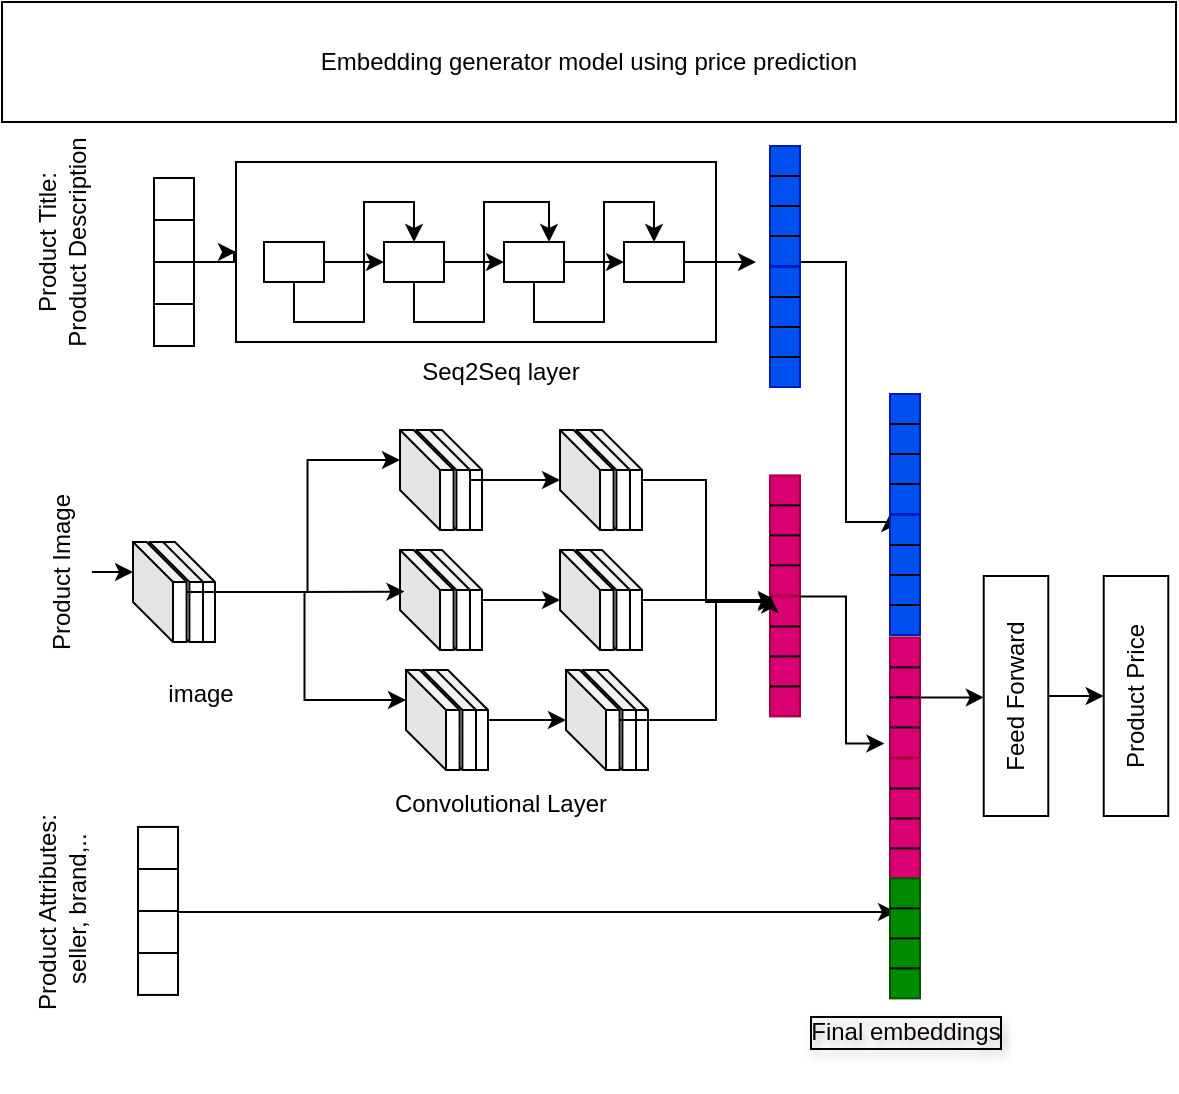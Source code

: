 <mxfile version="24.4.0" type="github">
  <diagram name="Page-1" id="zMx7C2AJSYViGGgkg3ik">
    <mxGraphModel dx="1004" dy="558" grid="1" gridSize="10" guides="1" tooltips="1" connect="1" arrows="1" fold="1" page="1" pageScale="1" pageWidth="827" pageHeight="1169" math="0" shadow="0">
      <root>
        <mxCell id="0" />
        <mxCell id="1" parent="0" />
        <mxCell id="XZI4S3lhQkB6MvABa37F-21" value="" style="rounded=0;whiteSpace=wrap;html=1;" vertex="1" parent="1">
          <mxGeometry x="260" y="140" width="240" height="90" as="geometry" />
        </mxCell>
        <mxCell id="XZI4S3lhQkB6MvABa37F-1" value="Product Title:&lt;div&gt;Product Description&lt;/div&gt;" style="text;html=1;align=center;verticalAlign=middle;whiteSpace=wrap;rounded=0;rotation=-90;" vertex="1" parent="1">
          <mxGeometry x="108" y="165" width="130" height="30" as="geometry" />
        </mxCell>
        <mxCell id="XZI4S3lhQkB6MvABa37F-2" value="Product Image" style="text;html=1;align=center;verticalAlign=middle;whiteSpace=wrap;rounded=0;rotation=-90;" vertex="1" parent="1">
          <mxGeometry x="83" y="330" width="180" height="30" as="geometry" />
        </mxCell>
        <mxCell id="XZI4S3lhQkB6MvABa37F-115" style="edgeStyle=orthogonalEdgeStyle;rounded=0;orthogonalLoop=1;jettySize=auto;html=1;" edge="1" parent="1">
          <mxGeometry relative="1" as="geometry">
            <mxPoint x="590" y="515" as="targetPoint" />
            <mxPoint x="230" y="515" as="sourcePoint" />
          </mxGeometry>
        </mxCell>
        <mxCell id="XZI4S3lhQkB6MvABa37F-3" value="Product Attributes&lt;span style=&quot;background-color: initial;&quot;&gt;:&lt;/span&gt;&lt;div&gt;&lt;span style=&quot;background-color: initial;&quot;&gt;&amp;nbsp;seller, brand,..&lt;/span&gt;&lt;/div&gt;" style="text;html=1;align=center;verticalAlign=middle;whiteSpace=wrap;rounded=0;rotation=-90;" vertex="1" parent="1">
          <mxGeometry x="83" y="500" width="180" height="30" as="geometry" />
        </mxCell>
        <mxCell id="XZI4S3lhQkB6MvABa37F-121" style="edgeStyle=orthogonalEdgeStyle;rounded=0;orthogonalLoop=1;jettySize=auto;html=1;entryX=0;entryY=0.5;entryDx=0;entryDy=0;" edge="1" parent="1" source="XZI4S3lhQkB6MvABa37F-4" target="XZI4S3lhQkB6MvABa37F-21">
          <mxGeometry relative="1" as="geometry" />
        </mxCell>
        <mxCell id="XZI4S3lhQkB6MvABa37F-4" value="" style="rounded=0;whiteSpace=wrap;html=1;rotation=90;" vertex="1" parent="1">
          <mxGeometry x="187" y="180" width="84" height="20" as="geometry" />
        </mxCell>
        <mxCell id="XZI4S3lhQkB6MvABa37F-6" style="edgeStyle=orthogonalEdgeStyle;rounded=0;orthogonalLoop=1;jettySize=auto;html=1;exitX=0.25;exitY=0;exitDx=0;exitDy=0;entryX=0.25;entryY=1;entryDx=0;entryDy=0;endArrow=none;endFill=0;" edge="1" parent="1" source="XZI4S3lhQkB6MvABa37F-4" target="XZI4S3lhQkB6MvABa37F-4">
          <mxGeometry relative="1" as="geometry" />
        </mxCell>
        <mxCell id="XZI4S3lhQkB6MvABa37F-7" style="edgeStyle=orthogonalEdgeStyle;rounded=0;orthogonalLoop=1;jettySize=auto;html=1;exitX=0.5;exitY=0;exitDx=0;exitDy=0;entryX=0.5;entryY=1;entryDx=0;entryDy=0;endArrow=none;endFill=0;" edge="1" parent="1" source="XZI4S3lhQkB6MvABa37F-4" target="XZI4S3lhQkB6MvABa37F-4">
          <mxGeometry relative="1" as="geometry" />
        </mxCell>
        <mxCell id="XZI4S3lhQkB6MvABa37F-8" style="edgeStyle=orthogonalEdgeStyle;rounded=0;orthogonalLoop=1;jettySize=auto;html=1;exitX=0.75;exitY=0;exitDx=0;exitDy=0;entryX=0.75;entryY=1;entryDx=0;entryDy=0;endArrow=none;endFill=0;" edge="1" parent="1" source="XZI4S3lhQkB6MvABa37F-4" target="XZI4S3lhQkB6MvABa37F-4">
          <mxGeometry relative="1" as="geometry" />
        </mxCell>
        <mxCell id="XZI4S3lhQkB6MvABa37F-14" style="edgeStyle=orthogonalEdgeStyle;rounded=0;orthogonalLoop=1;jettySize=auto;html=1;entryX=0;entryY=0.5;entryDx=0;entryDy=0;" edge="1" parent="1" source="XZI4S3lhQkB6MvABa37F-9" target="XZI4S3lhQkB6MvABa37F-10">
          <mxGeometry relative="1" as="geometry" />
        </mxCell>
        <mxCell id="XZI4S3lhQkB6MvABa37F-17" style="edgeStyle=orthogonalEdgeStyle;rounded=0;orthogonalLoop=1;jettySize=auto;html=1;exitX=0.5;exitY=1;exitDx=0;exitDy=0;entryX=0.5;entryY=0;entryDx=0;entryDy=0;" edge="1" parent="1" source="XZI4S3lhQkB6MvABa37F-9" target="XZI4S3lhQkB6MvABa37F-10">
          <mxGeometry relative="1" as="geometry">
            <mxPoint x="284" y="220" as="targetPoint" />
          </mxGeometry>
        </mxCell>
        <mxCell id="XZI4S3lhQkB6MvABa37F-9" value="" style="rounded=0;whiteSpace=wrap;html=1;" vertex="1" parent="1">
          <mxGeometry x="274" y="180" width="30" height="20" as="geometry" />
        </mxCell>
        <mxCell id="XZI4S3lhQkB6MvABa37F-15" style="edgeStyle=orthogonalEdgeStyle;rounded=0;orthogonalLoop=1;jettySize=auto;html=1;exitX=1;exitY=0.5;exitDx=0;exitDy=0;entryX=0;entryY=0.5;entryDx=0;entryDy=0;" edge="1" parent="1" source="XZI4S3lhQkB6MvABa37F-10" target="XZI4S3lhQkB6MvABa37F-12">
          <mxGeometry relative="1" as="geometry" />
        </mxCell>
        <mxCell id="XZI4S3lhQkB6MvABa37F-18" style="edgeStyle=orthogonalEdgeStyle;rounded=0;orthogonalLoop=1;jettySize=auto;html=1;exitX=0.5;exitY=1;exitDx=0;exitDy=0;entryX=0.75;entryY=0;entryDx=0;entryDy=0;" edge="1" parent="1" source="XZI4S3lhQkB6MvABa37F-10" target="XZI4S3lhQkB6MvABa37F-12">
          <mxGeometry relative="1" as="geometry" />
        </mxCell>
        <mxCell id="XZI4S3lhQkB6MvABa37F-10" value="" style="rounded=0;whiteSpace=wrap;html=1;" vertex="1" parent="1">
          <mxGeometry x="334" y="180" width="30" height="20" as="geometry" />
        </mxCell>
        <mxCell id="XZI4S3lhQkB6MvABa37F-24" style="edgeStyle=orthogonalEdgeStyle;rounded=0;orthogonalLoop=1;jettySize=auto;html=1;exitX=1;exitY=0.5;exitDx=0;exitDy=0;" edge="1" parent="1" source="XZI4S3lhQkB6MvABa37F-11">
          <mxGeometry relative="1" as="geometry">
            <mxPoint x="520" y="190" as="targetPoint" />
          </mxGeometry>
        </mxCell>
        <mxCell id="XZI4S3lhQkB6MvABa37F-11" value="" style="rounded=0;whiteSpace=wrap;html=1;" vertex="1" parent="1">
          <mxGeometry x="454" y="180" width="30" height="20" as="geometry" />
        </mxCell>
        <mxCell id="XZI4S3lhQkB6MvABa37F-16" style="edgeStyle=orthogonalEdgeStyle;rounded=0;orthogonalLoop=1;jettySize=auto;html=1;exitX=1;exitY=0.5;exitDx=0;exitDy=0;entryX=0;entryY=0.5;entryDx=0;entryDy=0;" edge="1" parent="1" source="XZI4S3lhQkB6MvABa37F-12" target="XZI4S3lhQkB6MvABa37F-11">
          <mxGeometry relative="1" as="geometry" />
        </mxCell>
        <mxCell id="XZI4S3lhQkB6MvABa37F-19" style="edgeStyle=orthogonalEdgeStyle;rounded=0;orthogonalLoop=1;jettySize=auto;html=1;exitX=0.5;exitY=1;exitDx=0;exitDy=0;entryX=0.5;entryY=0;entryDx=0;entryDy=0;" edge="1" parent="1" source="XZI4S3lhQkB6MvABa37F-12" target="XZI4S3lhQkB6MvABa37F-11">
          <mxGeometry relative="1" as="geometry" />
        </mxCell>
        <mxCell id="XZI4S3lhQkB6MvABa37F-12" value="" style="rounded=0;whiteSpace=wrap;html=1;" vertex="1" parent="1">
          <mxGeometry x="394" y="180" width="30" height="20" as="geometry" />
        </mxCell>
        <mxCell id="XZI4S3lhQkB6MvABa37F-34" value="" style="group" vertex="1" connectable="0" parent="1">
          <mxGeometry x="208.504" y="330" width="40.996" height="50" as="geometry" />
        </mxCell>
        <mxCell id="XZI4S3lhQkB6MvABa37F-27" value="" style="shape=cube;whiteSpace=wrap;html=1;boundedLbl=1;backgroundOutline=1;darkOpacity=0.05;darkOpacity2=0.1;container=0;" vertex="1" parent="XZI4S3lhQkB6MvABa37F-34">
          <mxGeometry x="14.198" width="26.797" height="50" as="geometry" />
        </mxCell>
        <mxCell id="XZI4S3lhQkB6MvABa37F-28" value="" style="shape=cube;whiteSpace=wrap;html=1;boundedLbl=1;backgroundOutline=1;darkOpacity=0.05;darkOpacity2=0.1;container=0;" vertex="1" parent="XZI4S3lhQkB6MvABa37F-34">
          <mxGeometry x="8.2" width="26.797" height="50" as="geometry" />
        </mxCell>
        <mxCell id="XZI4S3lhQkB6MvABa37F-33" value="" style="shape=cube;whiteSpace=wrap;html=1;boundedLbl=1;backgroundOutline=1;darkOpacity=0.05;darkOpacity2=0.1;container=0;" vertex="1" parent="XZI4S3lhQkB6MvABa37F-34">
          <mxGeometry width="26.797" height="50" as="geometry" />
        </mxCell>
        <mxCell id="XZI4S3lhQkB6MvABa37F-35" value="" style="group" vertex="1" connectable="0" parent="1">
          <mxGeometry x="342.004" y="274" width="40.996" height="50" as="geometry" />
        </mxCell>
        <mxCell id="XZI4S3lhQkB6MvABa37F-36" value="" style="shape=cube;whiteSpace=wrap;html=1;boundedLbl=1;backgroundOutline=1;darkOpacity=0.05;darkOpacity2=0.1;container=0;" vertex="1" parent="XZI4S3lhQkB6MvABa37F-35">
          <mxGeometry x="14.198" width="26.797" height="50" as="geometry" />
        </mxCell>
        <mxCell id="XZI4S3lhQkB6MvABa37F-37" value="" style="shape=cube;whiteSpace=wrap;html=1;boundedLbl=1;backgroundOutline=1;darkOpacity=0.05;darkOpacity2=0.1;container=0;" vertex="1" parent="XZI4S3lhQkB6MvABa37F-35">
          <mxGeometry x="8.2" width="26.797" height="50" as="geometry" />
        </mxCell>
        <mxCell id="XZI4S3lhQkB6MvABa37F-38" value="" style="shape=cube;whiteSpace=wrap;html=1;boundedLbl=1;backgroundOutline=1;darkOpacity=0.05;darkOpacity2=0.1;container=0;" vertex="1" parent="XZI4S3lhQkB6MvABa37F-35">
          <mxGeometry width="26.797" height="50" as="geometry" />
        </mxCell>
        <mxCell id="XZI4S3lhQkB6MvABa37F-39" value="" style="group" vertex="1" connectable="0" parent="1">
          <mxGeometry x="342.004" y="334" width="40.996" height="50" as="geometry" />
        </mxCell>
        <mxCell id="XZI4S3lhQkB6MvABa37F-40" value="" style="shape=cube;whiteSpace=wrap;html=1;boundedLbl=1;backgroundOutline=1;darkOpacity=0.05;darkOpacity2=0.1;container=0;" vertex="1" parent="XZI4S3lhQkB6MvABa37F-39">
          <mxGeometry x="14.198" width="26.797" height="50" as="geometry" />
        </mxCell>
        <mxCell id="XZI4S3lhQkB6MvABa37F-41" value="" style="shape=cube;whiteSpace=wrap;html=1;boundedLbl=1;backgroundOutline=1;darkOpacity=0.05;darkOpacity2=0.1;container=0;" vertex="1" parent="XZI4S3lhQkB6MvABa37F-39">
          <mxGeometry x="8.2" width="26.797" height="50" as="geometry" />
        </mxCell>
        <mxCell id="XZI4S3lhQkB6MvABa37F-42" value="" style="shape=cube;whiteSpace=wrap;html=1;boundedLbl=1;backgroundOutline=1;darkOpacity=0.05;darkOpacity2=0.1;container=0;" vertex="1" parent="XZI4S3lhQkB6MvABa37F-39">
          <mxGeometry width="26.797" height="50" as="geometry" />
        </mxCell>
        <mxCell id="XZI4S3lhQkB6MvABa37F-43" value="" style="group" vertex="1" connectable="0" parent="1">
          <mxGeometry x="345.004" y="394" width="40.996" height="50" as="geometry" />
        </mxCell>
        <mxCell id="XZI4S3lhQkB6MvABa37F-44" value="" style="shape=cube;whiteSpace=wrap;html=1;boundedLbl=1;backgroundOutline=1;darkOpacity=0.05;darkOpacity2=0.1;container=0;" vertex="1" parent="XZI4S3lhQkB6MvABa37F-43">
          <mxGeometry x="14.198" width="26.797" height="50" as="geometry" />
        </mxCell>
        <mxCell id="XZI4S3lhQkB6MvABa37F-45" value="" style="shape=cube;whiteSpace=wrap;html=1;boundedLbl=1;backgroundOutline=1;darkOpacity=0.05;darkOpacity2=0.1;container=0;" vertex="1" parent="XZI4S3lhQkB6MvABa37F-43">
          <mxGeometry x="8.2" width="26.797" height="50" as="geometry" />
        </mxCell>
        <mxCell id="XZI4S3lhQkB6MvABa37F-46" value="" style="shape=cube;whiteSpace=wrap;html=1;boundedLbl=1;backgroundOutline=1;darkOpacity=0.05;darkOpacity2=0.1;container=0;" vertex="1" parent="XZI4S3lhQkB6MvABa37F-43">
          <mxGeometry width="26.797" height="50" as="geometry" />
        </mxCell>
        <mxCell id="XZI4S3lhQkB6MvABa37F-47" value="" style="group" vertex="1" connectable="0" parent="1">
          <mxGeometry x="422.004" y="274" width="40.996" height="50" as="geometry" />
        </mxCell>
        <mxCell id="XZI4S3lhQkB6MvABa37F-48" value="" style="shape=cube;whiteSpace=wrap;html=1;boundedLbl=1;backgroundOutline=1;darkOpacity=0.05;darkOpacity2=0.1;container=0;" vertex="1" parent="XZI4S3lhQkB6MvABa37F-47">
          <mxGeometry x="14.198" width="26.797" height="50" as="geometry" />
        </mxCell>
        <mxCell id="XZI4S3lhQkB6MvABa37F-49" value="" style="shape=cube;whiteSpace=wrap;html=1;boundedLbl=1;backgroundOutline=1;darkOpacity=0.05;darkOpacity2=0.1;container=0;" vertex="1" parent="XZI4S3lhQkB6MvABa37F-47">
          <mxGeometry x="8.2" width="26.797" height="50" as="geometry" />
        </mxCell>
        <mxCell id="XZI4S3lhQkB6MvABa37F-50" value="" style="shape=cube;whiteSpace=wrap;html=1;boundedLbl=1;backgroundOutline=1;darkOpacity=0.05;darkOpacity2=0.1;container=0;" vertex="1" parent="XZI4S3lhQkB6MvABa37F-47">
          <mxGeometry width="26.797" height="50" as="geometry" />
        </mxCell>
        <mxCell id="XZI4S3lhQkB6MvABa37F-51" value="" style="group" vertex="1" connectable="0" parent="1">
          <mxGeometry x="422.004" y="334" width="40.996" height="50" as="geometry" />
        </mxCell>
        <mxCell id="XZI4S3lhQkB6MvABa37F-110" style="edgeStyle=orthogonalEdgeStyle;rounded=0;orthogonalLoop=1;jettySize=auto;html=1;" edge="1" parent="XZI4S3lhQkB6MvABa37F-51" source="XZI4S3lhQkB6MvABa37F-52">
          <mxGeometry relative="1" as="geometry">
            <mxPoint x="107.996" y="25" as="targetPoint" />
          </mxGeometry>
        </mxCell>
        <mxCell id="XZI4S3lhQkB6MvABa37F-52" value="" style="shape=cube;whiteSpace=wrap;html=1;boundedLbl=1;backgroundOutline=1;darkOpacity=0.05;darkOpacity2=0.1;container=0;" vertex="1" parent="XZI4S3lhQkB6MvABa37F-51">
          <mxGeometry x="14.198" width="26.797" height="50" as="geometry" />
        </mxCell>
        <mxCell id="XZI4S3lhQkB6MvABa37F-53" value="" style="shape=cube;whiteSpace=wrap;html=1;boundedLbl=1;backgroundOutline=1;darkOpacity=0.05;darkOpacity2=0.1;container=0;" vertex="1" parent="XZI4S3lhQkB6MvABa37F-51">
          <mxGeometry x="8.2" width="26.797" height="50" as="geometry" />
        </mxCell>
        <mxCell id="XZI4S3lhQkB6MvABa37F-54" value="" style="shape=cube;whiteSpace=wrap;html=1;boundedLbl=1;backgroundOutline=1;darkOpacity=0.05;darkOpacity2=0.1;container=0;" vertex="1" parent="XZI4S3lhQkB6MvABa37F-51">
          <mxGeometry width="26.797" height="50" as="geometry" />
        </mxCell>
        <mxCell id="XZI4S3lhQkB6MvABa37F-55" value="" style="group" vertex="1" connectable="0" parent="1">
          <mxGeometry x="425.004" y="394" width="40.996" height="50" as="geometry" />
        </mxCell>
        <mxCell id="XZI4S3lhQkB6MvABa37F-56" value="" style="shape=cube;whiteSpace=wrap;html=1;boundedLbl=1;backgroundOutline=1;darkOpacity=0.05;darkOpacity2=0.1;container=0;" vertex="1" parent="XZI4S3lhQkB6MvABa37F-55">
          <mxGeometry x="14.198" width="26.797" height="50" as="geometry" />
        </mxCell>
        <mxCell id="XZI4S3lhQkB6MvABa37F-57" value="" style="shape=cube;whiteSpace=wrap;html=1;boundedLbl=1;backgroundOutline=1;darkOpacity=0.05;darkOpacity2=0.1;container=0;" vertex="1" parent="XZI4S3lhQkB6MvABa37F-55">
          <mxGeometry x="8.2" width="26.797" height="50" as="geometry" />
        </mxCell>
        <mxCell id="XZI4S3lhQkB6MvABa37F-111" style="edgeStyle=orthogonalEdgeStyle;rounded=0;orthogonalLoop=1;jettySize=auto;html=1;" edge="1" parent="XZI4S3lhQkB6MvABa37F-55" source="XZI4S3lhQkB6MvABa37F-58">
          <mxGeometry relative="1" as="geometry">
            <mxPoint x="104.996" y="-34" as="targetPoint" />
            <Array as="points">
              <mxPoint x="75" y="25" />
              <mxPoint x="75" y="-34" />
            </Array>
          </mxGeometry>
        </mxCell>
        <mxCell id="XZI4S3lhQkB6MvABa37F-58" value="" style="shape=cube;whiteSpace=wrap;html=1;boundedLbl=1;backgroundOutline=1;darkOpacity=0.05;darkOpacity2=0.1;container=0;" vertex="1" parent="XZI4S3lhQkB6MvABa37F-55">
          <mxGeometry width="26.797" height="50" as="geometry" />
        </mxCell>
        <mxCell id="XZI4S3lhQkB6MvABa37F-112" style="edgeStyle=orthogonalEdgeStyle;rounded=0;orthogonalLoop=1;jettySize=auto;html=1;entryX=1;entryY=1;entryDx=0;entryDy=0;" edge="1" parent="1" source="XZI4S3lhQkB6MvABa37F-60" target="XZI4S3lhQkB6MvABa37F-82">
          <mxGeometry relative="1" as="geometry">
            <Array as="points">
              <mxPoint x="535" y="190" />
              <mxPoint x="565" y="190" />
              <mxPoint x="565" y="320" />
              <mxPoint x="587" y="320" />
            </Array>
          </mxGeometry>
        </mxCell>
        <mxCell id="XZI4S3lhQkB6MvABa37F-60" value="" style="rounded=0;whiteSpace=wrap;html=1;rotation=90;fillColor=#0050ef;fontColor=#ffffff;strokeColor=#001DBC;" vertex="1" parent="1">
          <mxGeometry x="504.5" y="154.5" width="60" height="15" as="geometry" />
        </mxCell>
        <mxCell id="XZI4S3lhQkB6MvABa37F-61" style="edgeStyle=orthogonalEdgeStyle;rounded=0;orthogonalLoop=1;jettySize=auto;html=1;exitX=0.25;exitY=0;exitDx=0;exitDy=0;entryX=0.25;entryY=1;entryDx=0;entryDy=0;endArrow=none;endFill=0;" edge="1" parent="1" source="XZI4S3lhQkB6MvABa37F-60" target="XZI4S3lhQkB6MvABa37F-60">
          <mxGeometry relative="1" as="geometry" />
        </mxCell>
        <mxCell id="XZI4S3lhQkB6MvABa37F-62" style="edgeStyle=orthogonalEdgeStyle;rounded=0;orthogonalLoop=1;jettySize=auto;html=1;exitX=0.5;exitY=0;exitDx=0;exitDy=0;entryX=0.5;entryY=1;entryDx=0;entryDy=0;endArrow=none;endFill=0;" edge="1" parent="1" source="XZI4S3lhQkB6MvABa37F-60" target="XZI4S3lhQkB6MvABa37F-60">
          <mxGeometry relative="1" as="geometry" />
        </mxCell>
        <mxCell id="XZI4S3lhQkB6MvABa37F-63" style="edgeStyle=orthogonalEdgeStyle;rounded=0;orthogonalLoop=1;jettySize=auto;html=1;exitX=0.75;exitY=0;exitDx=0;exitDy=0;entryX=0.75;entryY=1;entryDx=0;entryDy=0;endArrow=none;endFill=0;" edge="1" parent="1" source="XZI4S3lhQkB6MvABa37F-60" target="XZI4S3lhQkB6MvABa37F-60">
          <mxGeometry relative="1" as="geometry" />
        </mxCell>
        <mxCell id="XZI4S3lhQkB6MvABa37F-70" value="" style="rounded=0;whiteSpace=wrap;html=1;rotation=90;fillColor=#0050ef;fontColor=#ffffff;strokeColor=#001DBC;" vertex="1" parent="1">
          <mxGeometry x="504.5" y="215" width="60" height="15" as="geometry" />
        </mxCell>
        <mxCell id="XZI4S3lhQkB6MvABa37F-71" style="edgeStyle=orthogonalEdgeStyle;rounded=0;orthogonalLoop=1;jettySize=auto;html=1;exitX=0.25;exitY=0;exitDx=0;exitDy=0;entryX=0.25;entryY=1;entryDx=0;entryDy=0;endArrow=none;endFill=0;" edge="1" parent="1" source="XZI4S3lhQkB6MvABa37F-70" target="XZI4S3lhQkB6MvABa37F-70">
          <mxGeometry relative="1" as="geometry" />
        </mxCell>
        <mxCell id="XZI4S3lhQkB6MvABa37F-72" style="edgeStyle=orthogonalEdgeStyle;rounded=0;orthogonalLoop=1;jettySize=auto;html=1;exitX=0.5;exitY=0;exitDx=0;exitDy=0;entryX=0.5;entryY=1;entryDx=0;entryDy=0;endArrow=none;endFill=0;" edge="1" parent="1" source="XZI4S3lhQkB6MvABa37F-70" target="XZI4S3lhQkB6MvABa37F-70">
          <mxGeometry relative="1" as="geometry" />
        </mxCell>
        <mxCell id="XZI4S3lhQkB6MvABa37F-73" style="edgeStyle=orthogonalEdgeStyle;rounded=0;orthogonalLoop=1;jettySize=auto;html=1;exitX=0.75;exitY=0;exitDx=0;exitDy=0;entryX=0.75;entryY=1;entryDx=0;entryDy=0;endArrow=none;endFill=0;" edge="1" parent="1" source="XZI4S3lhQkB6MvABa37F-70" target="XZI4S3lhQkB6MvABa37F-70">
          <mxGeometry relative="1" as="geometry" />
        </mxCell>
        <mxCell id="XZI4S3lhQkB6MvABa37F-74" value="" style="rounded=0;whiteSpace=wrap;html=1;rotation=90;fillColor=#d80073;fontColor=#ffffff;strokeColor=#A50040;" vertex="1" parent="1">
          <mxGeometry x="504.5" y="319.2" width="60" height="15" as="geometry" />
        </mxCell>
        <mxCell id="XZI4S3lhQkB6MvABa37F-75" style="edgeStyle=orthogonalEdgeStyle;rounded=0;orthogonalLoop=1;jettySize=auto;html=1;exitX=0.25;exitY=0;exitDx=0;exitDy=0;entryX=0.25;entryY=1;entryDx=0;entryDy=0;endArrow=none;endFill=0;" edge="1" parent="1" source="XZI4S3lhQkB6MvABa37F-74" target="XZI4S3lhQkB6MvABa37F-74">
          <mxGeometry relative="1" as="geometry" />
        </mxCell>
        <mxCell id="XZI4S3lhQkB6MvABa37F-76" style="edgeStyle=orthogonalEdgeStyle;rounded=0;orthogonalLoop=1;jettySize=auto;html=1;exitX=0.5;exitY=0;exitDx=0;exitDy=0;entryX=0.5;entryY=1;entryDx=0;entryDy=0;endArrow=none;endFill=0;" edge="1" parent="1" source="XZI4S3lhQkB6MvABa37F-74" target="XZI4S3lhQkB6MvABa37F-74">
          <mxGeometry relative="1" as="geometry" />
        </mxCell>
        <mxCell id="XZI4S3lhQkB6MvABa37F-77" style="edgeStyle=orthogonalEdgeStyle;rounded=0;orthogonalLoop=1;jettySize=auto;html=1;exitX=0.75;exitY=0;exitDx=0;exitDy=0;entryX=0.75;entryY=1;entryDx=0;entryDy=0;endArrow=none;endFill=0;" edge="1" parent="1" source="XZI4S3lhQkB6MvABa37F-74" target="XZI4S3lhQkB6MvABa37F-74">
          <mxGeometry relative="1" as="geometry" />
        </mxCell>
        <mxCell id="XZI4S3lhQkB6MvABa37F-78" value="" style="rounded=0;whiteSpace=wrap;html=1;rotation=90;fillColor=#d80073;fontColor=#ffffff;strokeColor=#A50040;" vertex="1" parent="1">
          <mxGeometry x="504.5" y="379.7" width="60" height="15" as="geometry" />
        </mxCell>
        <mxCell id="XZI4S3lhQkB6MvABa37F-79" style="edgeStyle=orthogonalEdgeStyle;rounded=0;orthogonalLoop=1;jettySize=auto;html=1;exitX=0.25;exitY=0;exitDx=0;exitDy=0;entryX=0.25;entryY=1;entryDx=0;entryDy=0;endArrow=none;endFill=0;" edge="1" parent="1" source="XZI4S3lhQkB6MvABa37F-78" target="XZI4S3lhQkB6MvABa37F-78">
          <mxGeometry relative="1" as="geometry" />
        </mxCell>
        <mxCell id="XZI4S3lhQkB6MvABa37F-80" style="edgeStyle=orthogonalEdgeStyle;rounded=0;orthogonalLoop=1;jettySize=auto;html=1;exitX=0.5;exitY=0;exitDx=0;exitDy=0;entryX=0.5;entryY=1;entryDx=0;entryDy=0;endArrow=none;endFill=0;" edge="1" parent="1" source="XZI4S3lhQkB6MvABa37F-78" target="XZI4S3lhQkB6MvABa37F-78">
          <mxGeometry relative="1" as="geometry" />
        </mxCell>
        <mxCell id="XZI4S3lhQkB6MvABa37F-81" style="edgeStyle=orthogonalEdgeStyle;rounded=0;orthogonalLoop=1;jettySize=auto;html=1;exitX=0.75;exitY=0;exitDx=0;exitDy=0;entryX=0.75;entryY=1;entryDx=0;entryDy=0;endArrow=none;endFill=0;" edge="1" parent="1" source="XZI4S3lhQkB6MvABa37F-78" target="XZI4S3lhQkB6MvABa37F-78">
          <mxGeometry relative="1" as="geometry" />
        </mxCell>
        <mxCell id="XZI4S3lhQkB6MvABa37F-82" value="" style="rounded=0;whiteSpace=wrap;html=1;rotation=90;fillColor=#0050ef;fontColor=#ffffff;strokeColor=#001DBC;" vertex="1" parent="1">
          <mxGeometry x="564.5" y="278.5" width="60" height="15" as="geometry" />
        </mxCell>
        <mxCell id="XZI4S3lhQkB6MvABa37F-83" style="edgeStyle=orthogonalEdgeStyle;rounded=0;orthogonalLoop=1;jettySize=auto;html=1;exitX=0.25;exitY=0;exitDx=0;exitDy=0;entryX=0.25;entryY=1;entryDx=0;entryDy=0;endArrow=none;endFill=0;" edge="1" parent="1" source="XZI4S3lhQkB6MvABa37F-82" target="XZI4S3lhQkB6MvABa37F-82">
          <mxGeometry relative="1" as="geometry" />
        </mxCell>
        <mxCell id="XZI4S3lhQkB6MvABa37F-84" style="edgeStyle=orthogonalEdgeStyle;rounded=0;orthogonalLoop=1;jettySize=auto;html=1;exitX=0.5;exitY=0;exitDx=0;exitDy=0;entryX=0.5;entryY=1;entryDx=0;entryDy=0;endArrow=none;endFill=0;" edge="1" parent="1" source="XZI4S3lhQkB6MvABa37F-82" target="XZI4S3lhQkB6MvABa37F-82">
          <mxGeometry relative="1" as="geometry" />
        </mxCell>
        <mxCell id="XZI4S3lhQkB6MvABa37F-85" style="edgeStyle=orthogonalEdgeStyle;rounded=0;orthogonalLoop=1;jettySize=auto;html=1;exitX=0.75;exitY=0;exitDx=0;exitDy=0;entryX=0.75;entryY=1;entryDx=0;entryDy=0;endArrow=none;endFill=0;" edge="1" parent="1" source="XZI4S3lhQkB6MvABa37F-82" target="XZI4S3lhQkB6MvABa37F-82">
          <mxGeometry relative="1" as="geometry" />
        </mxCell>
        <mxCell id="XZI4S3lhQkB6MvABa37F-86" value="" style="rounded=0;whiteSpace=wrap;html=1;rotation=90;fillColor=#0050ef;fontColor=#ffffff;strokeColor=#001DBC;" vertex="1" parent="1">
          <mxGeometry x="564.5" y="339" width="60" height="15" as="geometry" />
        </mxCell>
        <mxCell id="XZI4S3lhQkB6MvABa37F-87" style="edgeStyle=orthogonalEdgeStyle;rounded=0;orthogonalLoop=1;jettySize=auto;html=1;exitX=0.25;exitY=0;exitDx=0;exitDy=0;entryX=0.25;entryY=1;entryDx=0;entryDy=0;endArrow=none;endFill=0;" edge="1" parent="1" source="XZI4S3lhQkB6MvABa37F-86" target="XZI4S3lhQkB6MvABa37F-86">
          <mxGeometry relative="1" as="geometry" />
        </mxCell>
        <mxCell id="XZI4S3lhQkB6MvABa37F-88" style="edgeStyle=orthogonalEdgeStyle;rounded=0;orthogonalLoop=1;jettySize=auto;html=1;exitX=0.5;exitY=0;exitDx=0;exitDy=0;entryX=0.5;entryY=1;entryDx=0;entryDy=0;endArrow=none;endFill=0;" edge="1" parent="1" source="XZI4S3lhQkB6MvABa37F-86" target="XZI4S3lhQkB6MvABa37F-86">
          <mxGeometry relative="1" as="geometry" />
        </mxCell>
        <mxCell id="XZI4S3lhQkB6MvABa37F-89" style="edgeStyle=orthogonalEdgeStyle;rounded=0;orthogonalLoop=1;jettySize=auto;html=1;exitX=0.75;exitY=0;exitDx=0;exitDy=0;entryX=0.75;entryY=1;entryDx=0;entryDy=0;endArrow=none;endFill=0;" edge="1" parent="1" source="XZI4S3lhQkB6MvABa37F-86" target="XZI4S3lhQkB6MvABa37F-86">
          <mxGeometry relative="1" as="geometry" />
        </mxCell>
        <mxCell id="XZI4S3lhQkB6MvABa37F-119" style="edgeStyle=orthogonalEdgeStyle;rounded=0;orthogonalLoop=1;jettySize=auto;html=1;exitX=0.5;exitY=0;exitDx=0;exitDy=0;entryX=0.5;entryY=0;entryDx=0;entryDy=0;" edge="1" parent="1" source="XZI4S3lhQkB6MvABa37F-90" target="XZI4S3lhQkB6MvABa37F-116">
          <mxGeometry relative="1" as="geometry" />
        </mxCell>
        <mxCell id="XZI4S3lhQkB6MvABa37F-90" value="" style="rounded=0;whiteSpace=wrap;html=1;rotation=90;fillColor=#d80073;fontColor=#ffffff;strokeColor=#A50040;" vertex="1" parent="1">
          <mxGeometry x="564.5" y="400.2" width="60" height="15" as="geometry" />
        </mxCell>
        <mxCell id="XZI4S3lhQkB6MvABa37F-91" style="edgeStyle=orthogonalEdgeStyle;rounded=0;orthogonalLoop=1;jettySize=auto;html=1;exitX=0.25;exitY=0;exitDx=0;exitDy=0;entryX=0.25;entryY=1;entryDx=0;entryDy=0;endArrow=none;endFill=0;" edge="1" parent="1" source="XZI4S3lhQkB6MvABa37F-90" target="XZI4S3lhQkB6MvABa37F-90">
          <mxGeometry relative="1" as="geometry" />
        </mxCell>
        <mxCell id="XZI4S3lhQkB6MvABa37F-92" style="edgeStyle=orthogonalEdgeStyle;rounded=0;orthogonalLoop=1;jettySize=auto;html=1;exitX=0.5;exitY=0;exitDx=0;exitDy=0;entryX=0.5;entryY=1;entryDx=0;entryDy=0;endArrow=none;endFill=0;" edge="1" parent="1" source="XZI4S3lhQkB6MvABa37F-90" target="XZI4S3lhQkB6MvABa37F-90">
          <mxGeometry relative="1" as="geometry" />
        </mxCell>
        <mxCell id="XZI4S3lhQkB6MvABa37F-93" style="edgeStyle=orthogonalEdgeStyle;rounded=0;orthogonalLoop=1;jettySize=auto;html=1;exitX=0.75;exitY=0;exitDx=0;exitDy=0;entryX=0.75;entryY=1;entryDx=0;entryDy=0;endArrow=none;endFill=0;" edge="1" parent="1" source="XZI4S3lhQkB6MvABa37F-90" target="XZI4S3lhQkB6MvABa37F-90">
          <mxGeometry relative="1" as="geometry" />
        </mxCell>
        <mxCell id="XZI4S3lhQkB6MvABa37F-94" value="" style="rounded=0;whiteSpace=wrap;html=1;rotation=90;fillColor=#d80073;fontColor=#ffffff;strokeColor=#A50040;" vertex="1" parent="1">
          <mxGeometry x="564.5" y="460.7" width="60" height="15" as="geometry" />
        </mxCell>
        <mxCell id="XZI4S3lhQkB6MvABa37F-95" style="edgeStyle=orthogonalEdgeStyle;rounded=0;orthogonalLoop=1;jettySize=auto;html=1;exitX=0.25;exitY=0;exitDx=0;exitDy=0;entryX=0.25;entryY=1;entryDx=0;entryDy=0;endArrow=none;endFill=0;" edge="1" parent="1" source="XZI4S3lhQkB6MvABa37F-94" target="XZI4S3lhQkB6MvABa37F-94">
          <mxGeometry relative="1" as="geometry" />
        </mxCell>
        <mxCell id="XZI4S3lhQkB6MvABa37F-96" style="edgeStyle=orthogonalEdgeStyle;rounded=0;orthogonalLoop=1;jettySize=auto;html=1;exitX=0.5;exitY=0;exitDx=0;exitDy=0;entryX=0.5;entryY=1;entryDx=0;entryDy=0;endArrow=none;endFill=0;" edge="1" parent="1" source="XZI4S3lhQkB6MvABa37F-94" target="XZI4S3lhQkB6MvABa37F-94">
          <mxGeometry relative="1" as="geometry" />
        </mxCell>
        <mxCell id="XZI4S3lhQkB6MvABa37F-97" style="edgeStyle=orthogonalEdgeStyle;rounded=0;orthogonalLoop=1;jettySize=auto;html=1;exitX=0.75;exitY=0;exitDx=0;exitDy=0;entryX=0.75;entryY=1;entryDx=0;entryDy=0;endArrow=none;endFill=0;" edge="1" parent="1" source="XZI4S3lhQkB6MvABa37F-94" target="XZI4S3lhQkB6MvABa37F-94">
          <mxGeometry relative="1" as="geometry" />
        </mxCell>
        <mxCell id="XZI4S3lhQkB6MvABa37F-98" value="" style="rounded=0;whiteSpace=wrap;html=1;rotation=90;fillColor=#008a00;fontColor=#ffffff;strokeColor=#005700;" vertex="1" parent="1">
          <mxGeometry x="564.5" y="520.7" width="60" height="15" as="geometry" />
        </mxCell>
        <mxCell id="XZI4S3lhQkB6MvABa37F-99" style="edgeStyle=orthogonalEdgeStyle;rounded=0;orthogonalLoop=1;jettySize=auto;html=1;exitX=0.25;exitY=0;exitDx=0;exitDy=0;entryX=0.25;entryY=1;entryDx=0;entryDy=0;endArrow=none;endFill=0;" edge="1" parent="1" source="XZI4S3lhQkB6MvABa37F-98" target="XZI4S3lhQkB6MvABa37F-98">
          <mxGeometry relative="1" as="geometry" />
        </mxCell>
        <mxCell id="XZI4S3lhQkB6MvABa37F-100" style="edgeStyle=orthogonalEdgeStyle;rounded=0;orthogonalLoop=1;jettySize=auto;html=1;exitX=0.5;exitY=0;exitDx=0;exitDy=0;entryX=0.5;entryY=1;entryDx=0;entryDy=0;endArrow=none;endFill=0;" edge="1" parent="1" source="XZI4S3lhQkB6MvABa37F-98" target="XZI4S3lhQkB6MvABa37F-98">
          <mxGeometry relative="1" as="geometry" />
        </mxCell>
        <mxCell id="XZI4S3lhQkB6MvABa37F-101" style="edgeStyle=orthogonalEdgeStyle;rounded=0;orthogonalLoop=1;jettySize=auto;html=1;exitX=0.75;exitY=0;exitDx=0;exitDy=0;entryX=0.75;entryY=1;entryDx=0;entryDy=0;endArrow=none;endFill=0;" edge="1" parent="1" source="XZI4S3lhQkB6MvABa37F-98" target="XZI4S3lhQkB6MvABa37F-98">
          <mxGeometry relative="1" as="geometry" />
        </mxCell>
        <mxCell id="XZI4S3lhQkB6MvABa37F-102" style="edgeStyle=orthogonalEdgeStyle;rounded=0;orthogonalLoop=1;jettySize=auto;html=1;exitX=0.5;exitY=1;exitDx=0;exitDy=0;entryX=0;entryY=0;entryDx=0;entryDy=15;entryPerimeter=0;" edge="1" parent="1" source="XZI4S3lhQkB6MvABa37F-2" target="XZI4S3lhQkB6MvABa37F-33">
          <mxGeometry relative="1" as="geometry" />
        </mxCell>
        <mxCell id="XZI4S3lhQkB6MvABa37F-103" style="edgeStyle=orthogonalEdgeStyle;rounded=0;orthogonalLoop=1;jettySize=auto;html=1;entryX=0;entryY=0;entryDx=0;entryDy=15;entryPerimeter=0;" edge="1" parent="1" source="XZI4S3lhQkB6MvABa37F-27" target="XZI4S3lhQkB6MvABa37F-38">
          <mxGeometry relative="1" as="geometry" />
        </mxCell>
        <mxCell id="XZI4S3lhQkB6MvABa37F-104" style="edgeStyle=orthogonalEdgeStyle;rounded=0;orthogonalLoop=1;jettySize=auto;html=1;entryX=0.082;entryY=0.416;entryDx=0;entryDy=0;entryPerimeter=0;" edge="1" parent="1" source="XZI4S3lhQkB6MvABa37F-33" target="XZI4S3lhQkB6MvABa37F-42">
          <mxGeometry relative="1" as="geometry" />
        </mxCell>
        <mxCell id="XZI4S3lhQkB6MvABa37F-105" style="edgeStyle=orthogonalEdgeStyle;rounded=0;orthogonalLoop=1;jettySize=auto;html=1;entryX=0;entryY=0;entryDx=0;entryDy=15;entryPerimeter=0;" edge="1" parent="1" source="XZI4S3lhQkB6MvABa37F-28" target="XZI4S3lhQkB6MvABa37F-46">
          <mxGeometry relative="1" as="geometry" />
        </mxCell>
        <mxCell id="XZI4S3lhQkB6MvABa37F-106" style="edgeStyle=orthogonalEdgeStyle;rounded=0;orthogonalLoop=1;jettySize=auto;html=1;" edge="1" parent="1" source="XZI4S3lhQkB6MvABa37F-37" target="XZI4S3lhQkB6MvABa37F-50">
          <mxGeometry relative="1" as="geometry" />
        </mxCell>
        <mxCell id="XZI4S3lhQkB6MvABa37F-107" style="edgeStyle=orthogonalEdgeStyle;rounded=0;orthogonalLoop=1;jettySize=auto;html=1;" edge="1" parent="1" source="XZI4S3lhQkB6MvABa37F-40" target="XZI4S3lhQkB6MvABa37F-54">
          <mxGeometry relative="1" as="geometry" />
        </mxCell>
        <mxCell id="XZI4S3lhQkB6MvABa37F-108" style="edgeStyle=orthogonalEdgeStyle;rounded=0;orthogonalLoop=1;jettySize=auto;html=1;" edge="1" parent="1" source="XZI4S3lhQkB6MvABa37F-44" target="XZI4S3lhQkB6MvABa37F-58">
          <mxGeometry relative="1" as="geometry" />
        </mxCell>
        <mxCell id="XZI4S3lhQkB6MvABa37F-109" style="edgeStyle=orthogonalEdgeStyle;rounded=0;orthogonalLoop=1;jettySize=auto;html=1;entryX=1;entryY=1;entryDx=0;entryDy=0;" edge="1" parent="1" source="XZI4S3lhQkB6MvABa37F-48" target="XZI4S3lhQkB6MvABa37F-74">
          <mxGeometry relative="1" as="geometry">
            <Array as="points">
              <mxPoint x="495" y="299" />
              <mxPoint x="495" y="360" />
              <mxPoint x="527" y="360" />
            </Array>
          </mxGeometry>
        </mxCell>
        <mxCell id="XZI4S3lhQkB6MvABa37F-114" style="edgeStyle=orthogonalEdgeStyle;rounded=0;orthogonalLoop=1;jettySize=auto;html=1;exitX=0;exitY=0;exitDx=0;exitDy=0;entryX=0.885;entryY=1.187;entryDx=0;entryDy=0;entryPerimeter=0;" edge="1" parent="1" source="XZI4S3lhQkB6MvABa37F-78" target="XZI4S3lhQkB6MvABa37F-90">
          <mxGeometry relative="1" as="geometry">
            <Array as="points">
              <mxPoint x="565" y="357" />
              <mxPoint x="565" y="431" />
            </Array>
          </mxGeometry>
        </mxCell>
        <mxCell id="XZI4S3lhQkB6MvABa37F-120" style="edgeStyle=orthogonalEdgeStyle;rounded=0;orthogonalLoop=1;jettySize=auto;html=1;exitX=0.5;exitY=1;exitDx=0;exitDy=0;entryX=0.5;entryY=0;entryDx=0;entryDy=0;" edge="1" parent="1" source="XZI4S3lhQkB6MvABa37F-116" target="XZI4S3lhQkB6MvABa37F-117">
          <mxGeometry relative="1" as="geometry" />
        </mxCell>
        <mxCell id="XZI4S3lhQkB6MvABa37F-116" value="Feed Forward" style="rounded=0;whiteSpace=wrap;html=1;rotation=-90;" vertex="1" parent="1">
          <mxGeometry x="590" y="390.85" width="120" height="32.3" as="geometry" />
        </mxCell>
        <mxCell id="XZI4S3lhQkB6MvABa37F-117" value="Product Price" style="rounded=0;whiteSpace=wrap;html=1;rotation=-90;" vertex="1" parent="1">
          <mxGeometry x="650" y="390.85" width="120" height="32.3" as="geometry" />
        </mxCell>
        <mxCell id="XZI4S3lhQkB6MvABa37F-122" value="Seq2Seq layer" style="text;html=1;align=center;verticalAlign=middle;whiteSpace=wrap;rounded=0;" vertex="1" parent="1">
          <mxGeometry x="299.5" y="230" width="184.5" height="30" as="geometry" />
        </mxCell>
        <mxCell id="XZI4S3lhQkB6MvABa37F-123" value="Convolutional Layer" style="text;html=1;align=center;verticalAlign=middle;whiteSpace=wrap;rounded=0;" vertex="1" parent="1">
          <mxGeometry x="299.5" y="445.7" width="184.5" height="30" as="geometry" />
        </mxCell>
        <mxCell id="XZI4S3lhQkB6MvABa37F-125" value="" style="rounded=0;whiteSpace=wrap;html=1;rotation=90;" vertex="1" parent="1">
          <mxGeometry x="179" y="504.47" width="84" height="20" as="geometry" />
        </mxCell>
        <mxCell id="XZI4S3lhQkB6MvABa37F-126" style="edgeStyle=orthogonalEdgeStyle;rounded=0;orthogonalLoop=1;jettySize=auto;html=1;exitX=0.25;exitY=0;exitDx=0;exitDy=0;entryX=0.25;entryY=1;entryDx=0;entryDy=0;endArrow=none;endFill=0;" edge="1" parent="1" source="XZI4S3lhQkB6MvABa37F-125" target="XZI4S3lhQkB6MvABa37F-125">
          <mxGeometry relative="1" as="geometry" />
        </mxCell>
        <mxCell id="XZI4S3lhQkB6MvABa37F-127" style="edgeStyle=orthogonalEdgeStyle;rounded=0;orthogonalLoop=1;jettySize=auto;html=1;exitX=0.5;exitY=0;exitDx=0;exitDy=0;entryX=0.5;entryY=1;entryDx=0;entryDy=0;endArrow=none;endFill=0;" edge="1" parent="1" source="XZI4S3lhQkB6MvABa37F-125" target="XZI4S3lhQkB6MvABa37F-125">
          <mxGeometry relative="1" as="geometry" />
        </mxCell>
        <mxCell id="XZI4S3lhQkB6MvABa37F-128" style="edgeStyle=orthogonalEdgeStyle;rounded=0;orthogonalLoop=1;jettySize=auto;html=1;exitX=0.75;exitY=0;exitDx=0;exitDy=0;entryX=0.75;entryY=1;entryDx=0;entryDy=0;endArrow=none;endFill=0;" edge="1" parent="1" source="XZI4S3lhQkB6MvABa37F-125" target="XZI4S3lhQkB6MvABa37F-125">
          <mxGeometry relative="1" as="geometry" />
        </mxCell>
        <mxCell id="XZI4S3lhQkB6MvABa37F-130" value="image" style="text;html=1;align=center;verticalAlign=middle;whiteSpace=wrap;rounded=0;" vertex="1" parent="1">
          <mxGeometry x="200" y="390.85" width="84.5" height="30" as="geometry" />
        </mxCell>
        <mxCell id="XZI4S3lhQkB6MvABa37F-131" value="Embedding generator model using price prediction" style="rounded=0;whiteSpace=wrap;html=1;" vertex="1" parent="1">
          <mxGeometry x="143" y="60" width="587" height="60" as="geometry" />
        </mxCell>
        <mxCell id="XZI4S3lhQkB6MvABa37F-132" value="Final embeddings" style="text;html=1;align=center;verticalAlign=middle;whiteSpace=wrap;rounded=0;textShadow=1;labelBorderColor=default;fontColor=#090202;" vertex="1" parent="1">
          <mxGeometry x="534.5" y="560" width="120" height="30" as="geometry" />
        </mxCell>
      </root>
    </mxGraphModel>
  </diagram>
</mxfile>
